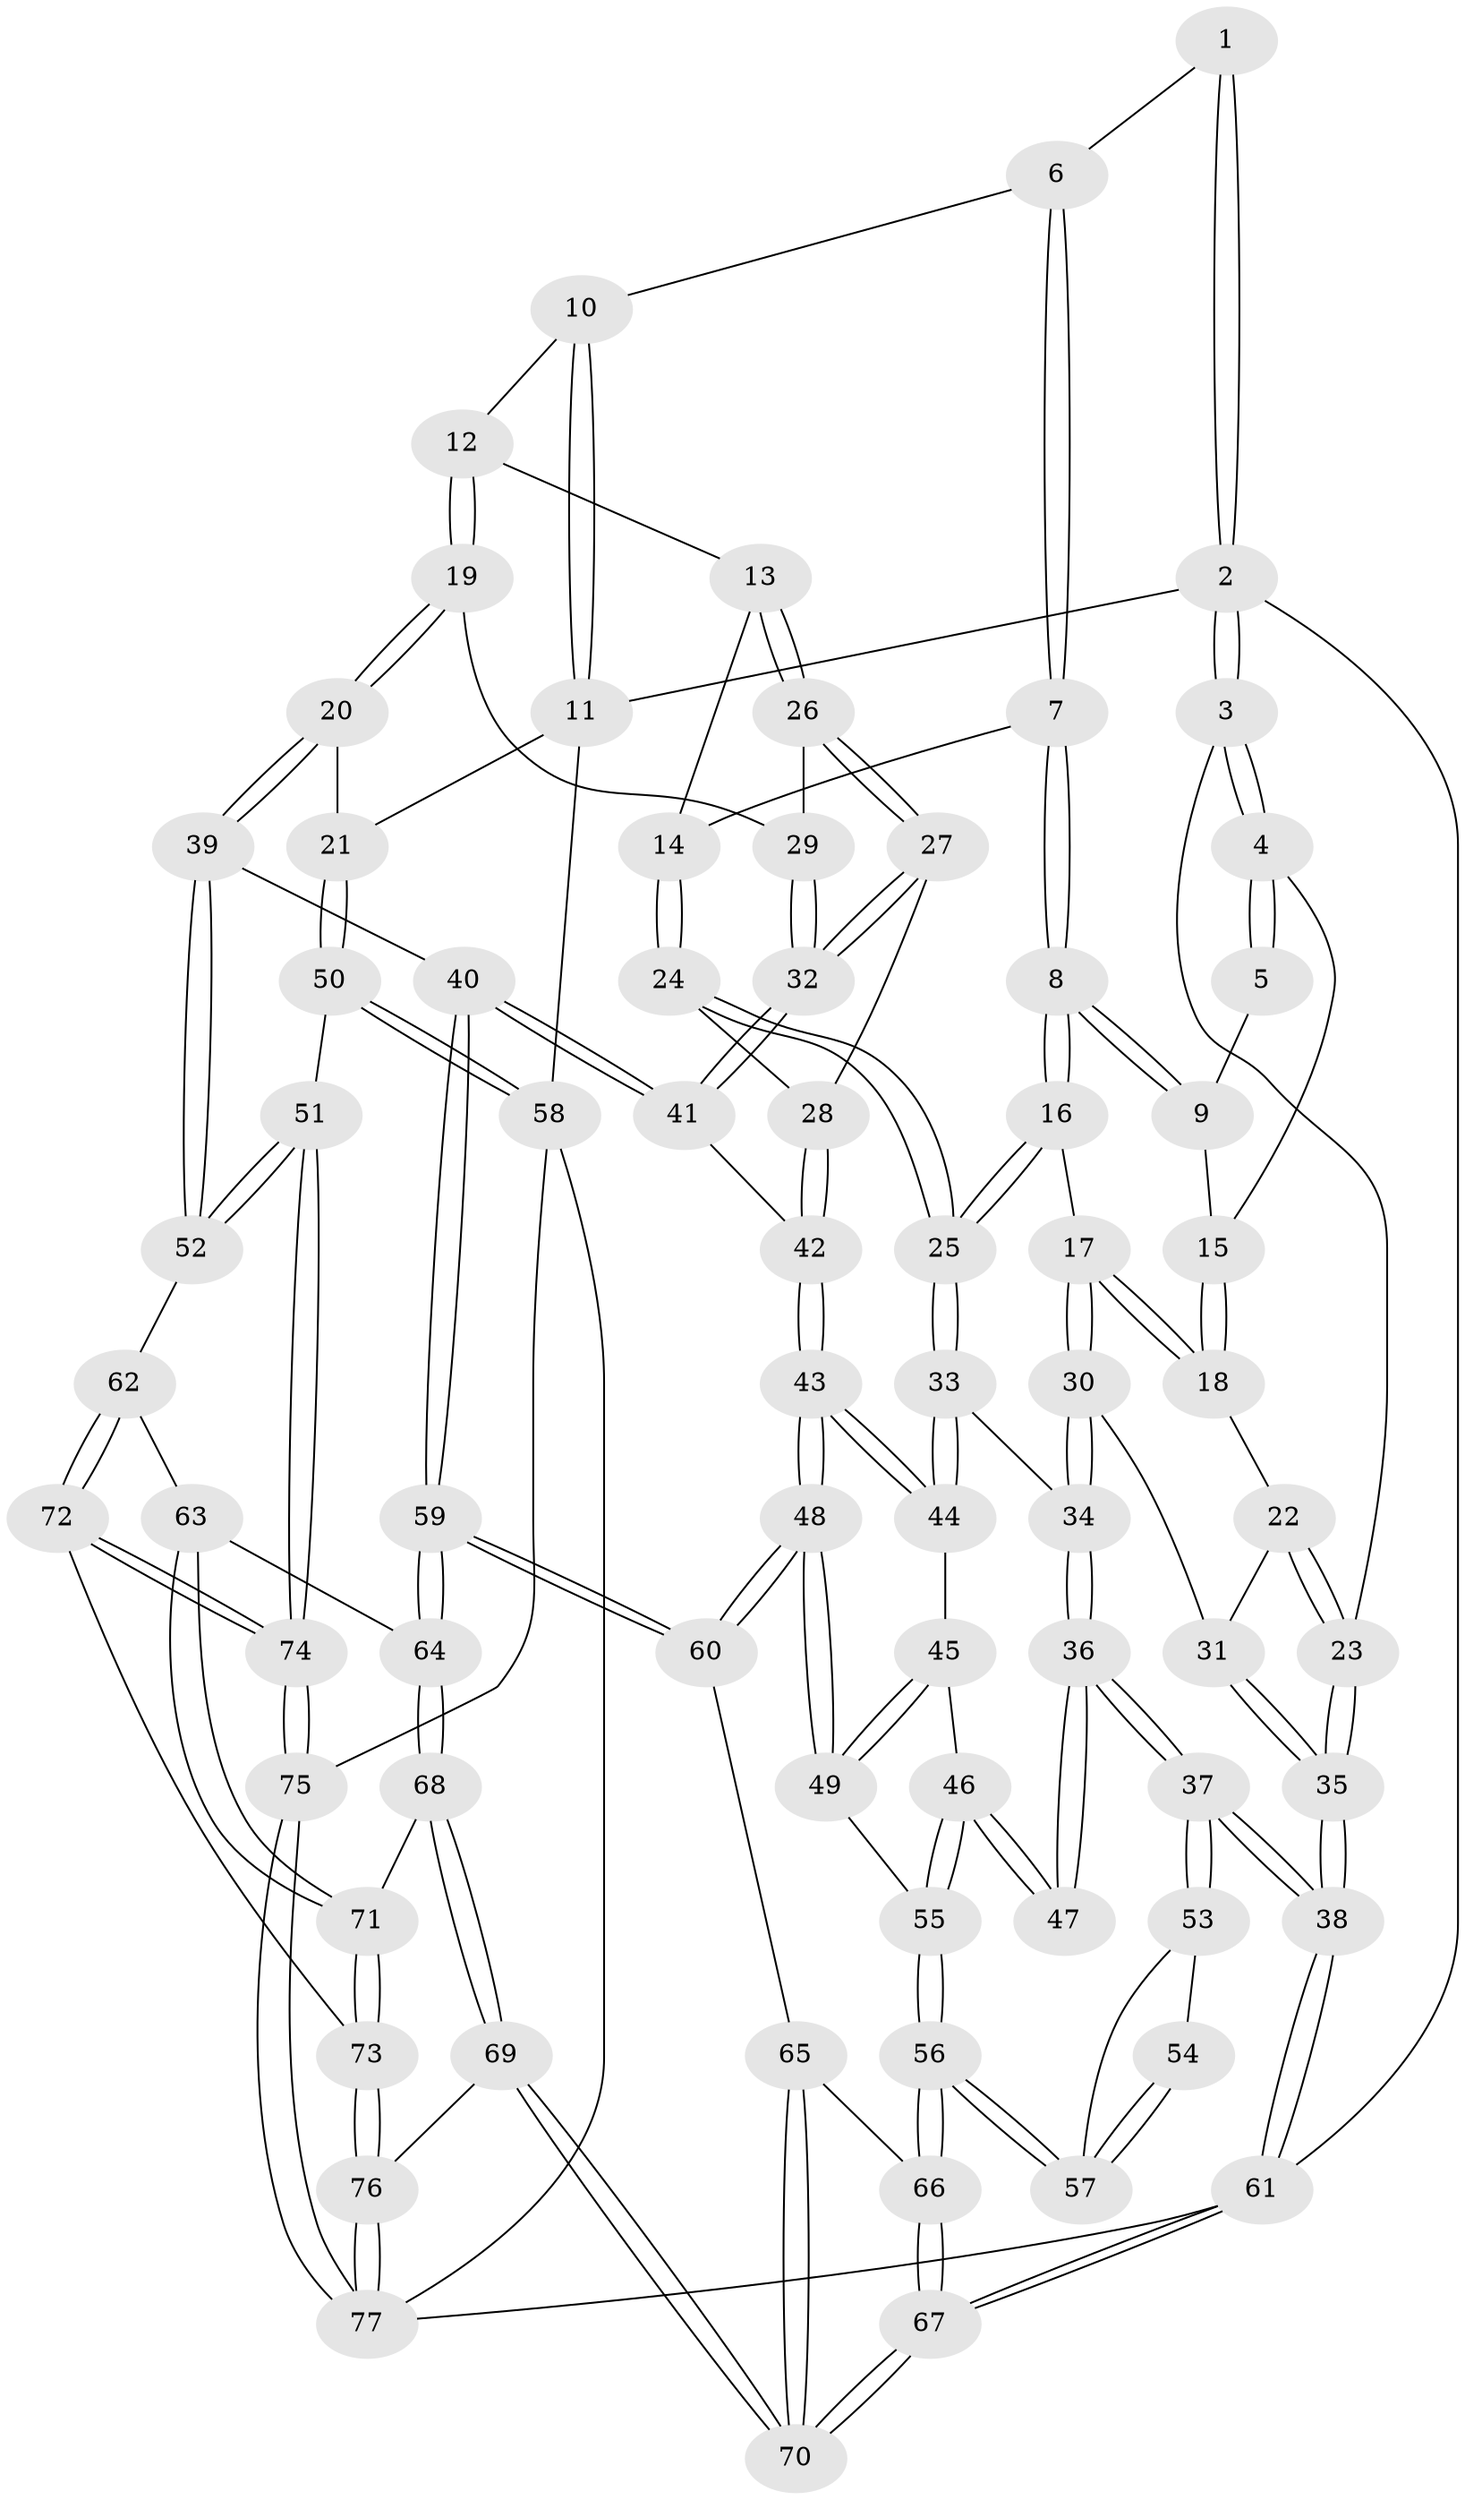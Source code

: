// Generated by graph-tools (version 1.1) at 2025/03/03/09/25 03:03:28]
// undirected, 77 vertices, 189 edges
graph export_dot {
graph [start="1"]
  node [color=gray90,style=filled];
  1 [pos="+0.22468193434015166+0"];
  2 [pos="+0+0"];
  3 [pos="+0+0.10060290719993412"];
  4 [pos="+0+0.08939754712703189"];
  5 [pos="+0.14788519289968816+0"];
  6 [pos="+0.383288006676549+0"];
  7 [pos="+0.3772654900789787+0"];
  8 [pos="+0.27557533022951114+0.1723399055752936"];
  9 [pos="+0.12039716577016527+0.07298853977497975"];
  10 [pos="+0.5430746195976623+0"];
  11 [pos="+1+0"];
  12 [pos="+0.6518537760927611+0.11177001107321033"];
  13 [pos="+0.582110538265755+0.17156407546325445"];
  14 [pos="+0.4682412609808058+0.16373707128554002"];
  15 [pos="+0.10455765043490256+0.09253997206036774"];
  16 [pos="+0.2736855248941407+0.18479993305058032"];
  17 [pos="+0.16054393998114558+0.22953626940604768"];
  18 [pos="+0.10106775692612176+0.16111769274373916"];
  19 [pos="+0.8420773554291233+0.1994534372211461"];
  20 [pos="+0.8546435795156687+0.20233763328770168"];
  21 [pos="+1+0.0844543648035751"];
  22 [pos="+0.008989379744090436+0.21817714112885453"];
  23 [pos="+0+0.29013062892663605"];
  24 [pos="+0.42183679468389723+0.2896331018359109"];
  25 [pos="+0.3465793871699684+0.3079817847323563"];
  26 [pos="+0.5839720302318127+0.20776643295019837"];
  27 [pos="+0.5720268004522848+0.32274146754936217"];
  28 [pos="+0.43752983070367607+0.29831430674505577"];
  29 [pos="+0.6804369690668954+0.2617475459399908"];
  30 [pos="+0.14908008127554093+0.2660595318145855"];
  31 [pos="+0.11745873722843557+0.2715119995686605"];
  32 [pos="+0.5797256190013181+0.3306839598879172"];
  33 [pos="+0.3236237869111433+0.3456789112398956"];
  34 [pos="+0.16062451840957867+0.29878100778898187"];
  35 [pos="+0+0.45990807813771245"];
  36 [pos="+0.12663629342693616+0.4121677446640635"];
  37 [pos="+0+0.47143527814745984"];
  38 [pos="+0+0.46507343623162306"];
  39 [pos="+0.733944635451665+0.4638131224429004"];
  40 [pos="+0.7263104517499922+0.46286566307706417"];
  41 [pos="+0.6105514337524793+0.40103029743743274"];
  42 [pos="+0.4863005423974406+0.4739800777371042"];
  43 [pos="+0.46421522741893567+0.50287355700622"];
  44 [pos="+0.32075907789438957+0.35827139837536975"];
  45 [pos="+0.3153270693434887+0.3657735062781783"];
  46 [pos="+0.25025078168848297+0.4470794538676317"];
  47 [pos="+0.23461576109653803+0.44778201492151437"];
  48 [pos="+0.4480894549649555+0.5882583004548947"];
  49 [pos="+0.40623584322840833+0.5819409606603018"];
  50 [pos="+1+0.6452055167907257"];
  51 [pos="+0.9310095089062241+0.648596262162816"];
  52 [pos="+0.8636987642254966+0.6299709043779033"];
  53 [pos="+0.09679287544605024+0.5671352266118131"];
  54 [pos="+0.21552693401264658+0.4752964605801688"];
  55 [pos="+0.3136225546012573+0.572336125764958"];
  56 [pos="+0.20300626410868763+0.6777396487051482"];
  57 [pos="+0.1583404812565347+0.6171893102927966"];
  58 [pos="+1+0.7718106563751232"];
  59 [pos="+0.4916473097002288+0.6399903307201402"];
  60 [pos="+0.48073968227144886+0.6336557771336"];
  61 [pos="+0+1"];
  62 [pos="+0.8222975875475713+0.6533414468064059"];
  63 [pos="+0.8124572812795049+0.6581378246397901"];
  64 [pos="+0.5287380381975082+0.6888734205969351"];
  65 [pos="+0.40285328520922525+0.700383873689078"];
  66 [pos="+0.20077495698285328+0.6961334013010452"];
  67 [pos="+0.08123412860437458+1"];
  68 [pos="+0.5393222092985926+0.8027733781742987"];
  69 [pos="+0.22812209779052067+1"];
  70 [pos="+0.15567444296609362+1"];
  71 [pos="+0.6453505496971507+0.8583212552016302"];
  72 [pos="+0.7355260968002484+0.9069559731968665"];
  73 [pos="+0.66837392363376+0.9017778808132744"];
  74 [pos="+0.8105342947053119+0.9238477328008583"];
  75 [pos="+0.837535655395959+0.9709500065053397"];
  76 [pos="+0.5719876610558102+1"];
  77 [pos="+0.888891106479011+1"];
  1 -- 2;
  1 -- 2;
  1 -- 6;
  2 -- 3;
  2 -- 3;
  2 -- 11;
  2 -- 61;
  3 -- 4;
  3 -- 4;
  3 -- 23;
  4 -- 5;
  4 -- 5;
  4 -- 15;
  5 -- 9;
  6 -- 7;
  6 -- 7;
  6 -- 10;
  7 -- 8;
  7 -- 8;
  7 -- 14;
  8 -- 9;
  8 -- 9;
  8 -- 16;
  8 -- 16;
  9 -- 15;
  10 -- 11;
  10 -- 11;
  10 -- 12;
  11 -- 21;
  11 -- 58;
  12 -- 13;
  12 -- 19;
  12 -- 19;
  13 -- 14;
  13 -- 26;
  13 -- 26;
  14 -- 24;
  14 -- 24;
  15 -- 18;
  15 -- 18;
  16 -- 17;
  16 -- 25;
  16 -- 25;
  17 -- 18;
  17 -- 18;
  17 -- 30;
  17 -- 30;
  18 -- 22;
  19 -- 20;
  19 -- 20;
  19 -- 29;
  20 -- 21;
  20 -- 39;
  20 -- 39;
  21 -- 50;
  21 -- 50;
  22 -- 23;
  22 -- 23;
  22 -- 31;
  23 -- 35;
  23 -- 35;
  24 -- 25;
  24 -- 25;
  24 -- 28;
  25 -- 33;
  25 -- 33;
  26 -- 27;
  26 -- 27;
  26 -- 29;
  27 -- 28;
  27 -- 32;
  27 -- 32;
  28 -- 42;
  28 -- 42;
  29 -- 32;
  29 -- 32;
  30 -- 31;
  30 -- 34;
  30 -- 34;
  31 -- 35;
  31 -- 35;
  32 -- 41;
  32 -- 41;
  33 -- 34;
  33 -- 44;
  33 -- 44;
  34 -- 36;
  34 -- 36;
  35 -- 38;
  35 -- 38;
  36 -- 37;
  36 -- 37;
  36 -- 47;
  36 -- 47;
  37 -- 38;
  37 -- 38;
  37 -- 53;
  37 -- 53;
  38 -- 61;
  38 -- 61;
  39 -- 40;
  39 -- 52;
  39 -- 52;
  40 -- 41;
  40 -- 41;
  40 -- 59;
  40 -- 59;
  41 -- 42;
  42 -- 43;
  42 -- 43;
  43 -- 44;
  43 -- 44;
  43 -- 48;
  43 -- 48;
  44 -- 45;
  45 -- 46;
  45 -- 49;
  45 -- 49;
  46 -- 47;
  46 -- 47;
  46 -- 55;
  46 -- 55;
  48 -- 49;
  48 -- 49;
  48 -- 60;
  48 -- 60;
  49 -- 55;
  50 -- 51;
  50 -- 58;
  50 -- 58;
  51 -- 52;
  51 -- 52;
  51 -- 74;
  51 -- 74;
  52 -- 62;
  53 -- 54;
  53 -- 57;
  54 -- 57;
  54 -- 57;
  55 -- 56;
  55 -- 56;
  56 -- 57;
  56 -- 57;
  56 -- 66;
  56 -- 66;
  58 -- 75;
  58 -- 77;
  59 -- 60;
  59 -- 60;
  59 -- 64;
  59 -- 64;
  60 -- 65;
  61 -- 67;
  61 -- 67;
  61 -- 77;
  62 -- 63;
  62 -- 72;
  62 -- 72;
  63 -- 64;
  63 -- 71;
  63 -- 71;
  64 -- 68;
  64 -- 68;
  65 -- 66;
  65 -- 70;
  65 -- 70;
  66 -- 67;
  66 -- 67;
  67 -- 70;
  67 -- 70;
  68 -- 69;
  68 -- 69;
  68 -- 71;
  69 -- 70;
  69 -- 70;
  69 -- 76;
  71 -- 73;
  71 -- 73;
  72 -- 73;
  72 -- 74;
  72 -- 74;
  73 -- 76;
  73 -- 76;
  74 -- 75;
  74 -- 75;
  75 -- 77;
  75 -- 77;
  76 -- 77;
  76 -- 77;
}
